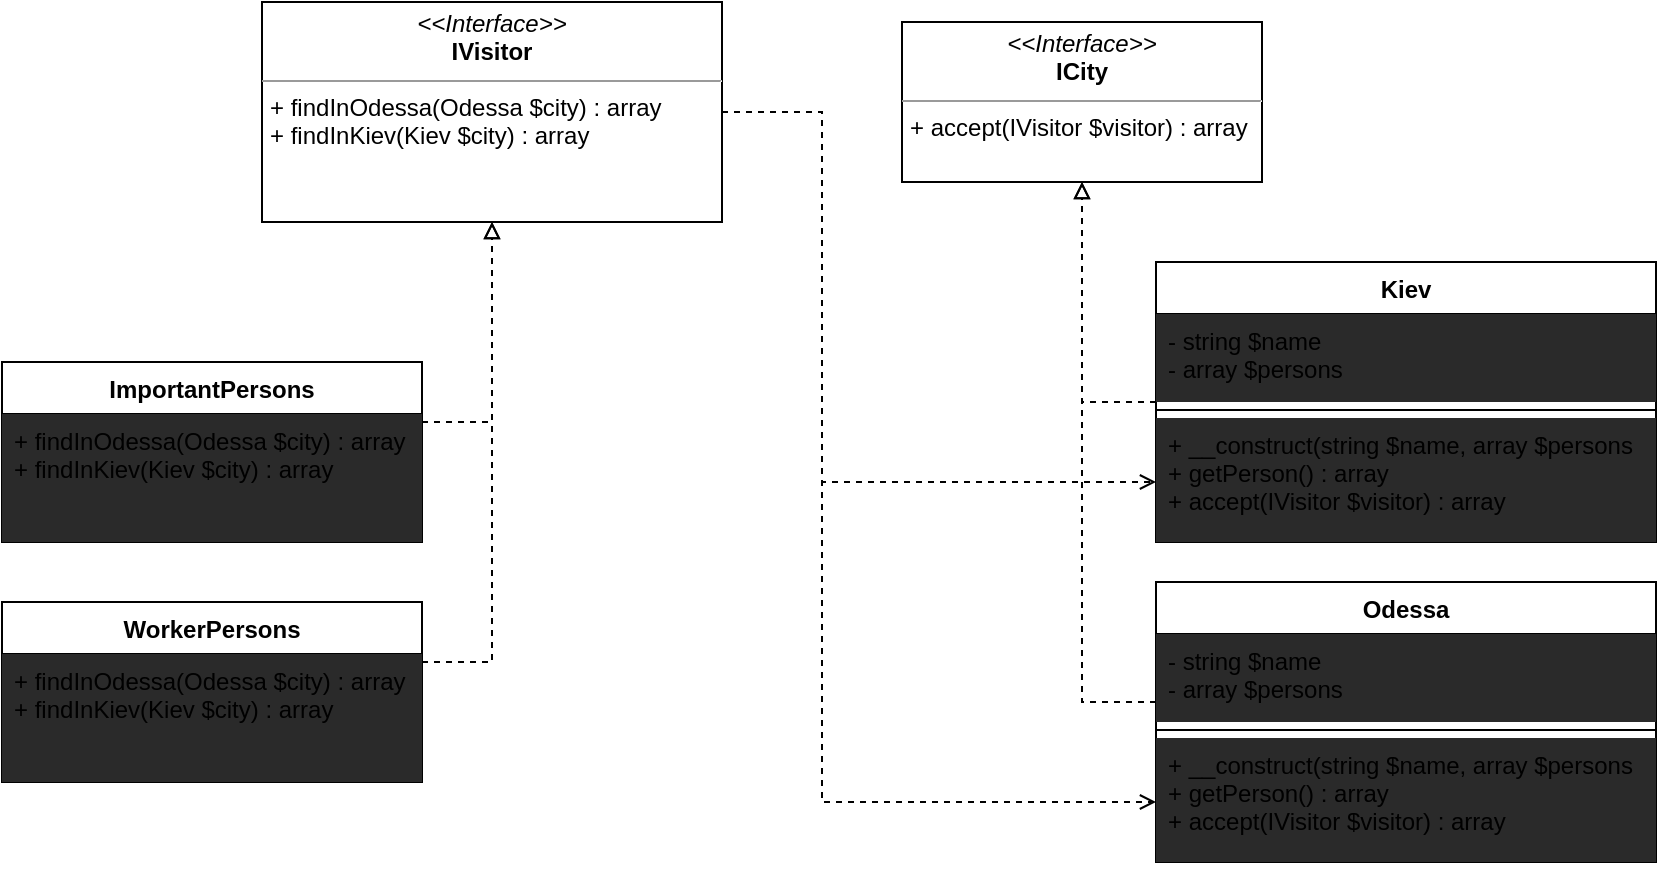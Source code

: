 <mxfile version="13.9.9" type="device"><diagram id="cBi2UqQEma0cEteXeqWM" name="Страница 1"><mxGraphModel dx="1024" dy="592" grid="1" gridSize="10" guides="1" tooltips="1" connect="1" arrows="1" fold="1" page="1" pageScale="1" pageWidth="827" pageHeight="1169" math="0" shadow="0"><root><mxCell id="0"/><mxCell id="1" parent="0"/><mxCell id="hdJk1DwzgraJ4nW5Sgu4-1" value="&lt;p style=&quot;margin: 0px ; margin-top: 4px ; text-align: center&quot;&gt;&lt;i&gt;&amp;lt;&amp;lt;Interface&amp;gt;&amp;gt;&lt;/i&gt;&lt;br&gt;&lt;b&gt;ICity&lt;/b&gt;&lt;/p&gt;&lt;hr size=&quot;1&quot;&gt;&lt;p style=&quot;margin: 0px ; margin-left: 4px&quot;&gt;+ accept(IVisitor $visitor) : array&lt;/p&gt;" style="verticalAlign=top;align=left;overflow=fill;fontSize=12;fontFamily=Helvetica;html=1;" parent="1" vertex="1"><mxGeometry x="450" y="80" width="180" height="80" as="geometry"/></mxCell><mxCell id="hdJk1DwzgraJ4nW5Sgu4-22" style="edgeStyle=orthogonalEdgeStyle;rounded=0;orthogonalLoop=1;jettySize=auto;html=1;dashed=1;endArrow=open;endFill=0;exitX=1;exitY=0.5;exitDx=0;exitDy=0;" parent="1" source="hdJk1DwzgraJ4nW5Sgu4-2" target="hdJk1DwzgraJ4nW5Sgu4-7" edge="1"><mxGeometry relative="1" as="geometry"><Array as="points"><mxPoint x="410" y="125"/><mxPoint x="410" y="310"/></Array></mxGeometry></mxCell><mxCell id="hdJk1DwzgraJ4nW5Sgu4-23" style="edgeStyle=orthogonalEdgeStyle;rounded=0;orthogonalLoop=1;jettySize=auto;html=1;dashed=1;endArrow=open;endFill=0;exitX=1;exitY=0.5;exitDx=0;exitDy=0;" parent="1" source="hdJk1DwzgraJ4nW5Sgu4-2" target="hdJk1DwzgraJ4nW5Sgu4-3" edge="1"><mxGeometry relative="1" as="geometry"><Array as="points"><mxPoint x="410" y="125"/><mxPoint x="410" y="470"/></Array></mxGeometry></mxCell><mxCell id="hdJk1DwzgraJ4nW5Sgu4-2" value="&lt;p style=&quot;margin: 0px ; margin-top: 4px ; text-align: center&quot;&gt;&lt;i&gt;&amp;lt;&amp;lt;Interface&amp;gt;&amp;gt;&lt;/i&gt;&lt;br&gt;&lt;b&gt;IVisitor&lt;/b&gt;&lt;/p&gt;&lt;hr size=&quot;1&quot;&gt;&lt;p style=&quot;margin: 0px ; margin-left: 4px&quot;&gt;+ findInOdessa(Odessa $city) : array&lt;/p&gt;&lt;p style=&quot;margin: 0px ; margin-left: 4px&quot;&gt;+ findInKiev(Kiev $city) : array&lt;br&gt;&lt;/p&gt;" style="verticalAlign=top;align=left;overflow=fill;fontSize=12;fontFamily=Helvetica;html=1;" parent="1" vertex="1"><mxGeometry x="130" y="70" width="230" height="110" as="geometry"/></mxCell><mxCell id="hdJk1DwzgraJ4nW5Sgu4-18" style="edgeStyle=orthogonalEdgeStyle;rounded=0;orthogonalLoop=1;jettySize=auto;html=1;dashed=1;endArrow=block;endFill=0;" parent="1" source="hdJk1DwzgraJ4nW5Sgu4-3" target="hdJk1DwzgraJ4nW5Sgu4-1" edge="1"><mxGeometry relative="1" as="geometry"><Array as="points"><mxPoint x="540" y="420"/></Array></mxGeometry></mxCell><mxCell id="hdJk1DwzgraJ4nW5Sgu4-3" value="Odessa" style="swimlane;fontStyle=1;align=center;verticalAlign=top;childLayout=stackLayout;horizontal=1;startSize=26;horizontalStack=0;resizeParent=1;resizeParentMax=0;resizeLast=0;collapsible=1;marginBottom=0;" parent="1" vertex="1"><mxGeometry x="577" y="360" width="250" height="140" as="geometry"/></mxCell><mxCell id="hdJk1DwzgraJ4nW5Sgu4-4" value="- string $name&#10;- array $persons" style="text;strokeColor=none;align=left;verticalAlign=top;spacingLeft=4;spacingRight=4;overflow=hidden;rotatable=0;points=[[0,0.5],[1,0.5]];portConstraint=eastwest;fillColor=#2a2a2a;" parent="hdJk1DwzgraJ4nW5Sgu4-3" vertex="1"><mxGeometry y="26" width="250" height="44" as="geometry"/></mxCell><mxCell id="hdJk1DwzgraJ4nW5Sgu4-5" value="" style="line;strokeWidth=1;fillColor=none;align=left;verticalAlign=middle;spacingTop=-1;spacingLeft=3;spacingRight=3;rotatable=0;labelPosition=right;points=[];portConstraint=eastwest;" parent="hdJk1DwzgraJ4nW5Sgu4-3" vertex="1"><mxGeometry y="70" width="250" height="8" as="geometry"/></mxCell><mxCell id="hdJk1DwzgraJ4nW5Sgu4-6" value="+ __construct(string $name, array $persons&#10;+ getPerson() : array&#10;+ accept(IVisitor $visitor) : array" style="text;strokeColor=none;align=left;verticalAlign=top;spacingLeft=4;spacingRight=4;overflow=hidden;rotatable=0;points=[[0,0.5],[1,0.5]];portConstraint=eastwest;fillColor=#2a2a2a;" parent="hdJk1DwzgraJ4nW5Sgu4-3" vertex="1"><mxGeometry y="78" width="250" height="62" as="geometry"/></mxCell><mxCell id="hdJk1DwzgraJ4nW5Sgu4-19" style="edgeStyle=orthogonalEdgeStyle;rounded=0;orthogonalLoop=1;jettySize=auto;html=1;dashed=1;endArrow=block;endFill=0;entryX=0.5;entryY=1;entryDx=0;entryDy=0;" parent="1" source="hdJk1DwzgraJ4nW5Sgu4-7" target="hdJk1DwzgraJ4nW5Sgu4-1" edge="1"><mxGeometry relative="1" as="geometry"><Array as="points"><mxPoint x="540" y="270"/></Array></mxGeometry></mxCell><mxCell id="hdJk1DwzgraJ4nW5Sgu4-7" value="Kiev" style="swimlane;fontStyle=1;align=center;verticalAlign=top;childLayout=stackLayout;horizontal=1;startSize=26;horizontalStack=0;resizeParent=1;resizeParentMax=0;resizeLast=0;collapsible=1;marginBottom=0;" parent="1" vertex="1"><mxGeometry x="577" y="200" width="250" height="140" as="geometry"/></mxCell><mxCell id="hdJk1DwzgraJ4nW5Sgu4-8" value="- string $name&#10;- array $persons" style="text;strokeColor=none;align=left;verticalAlign=top;spacingLeft=4;spacingRight=4;overflow=hidden;rotatable=0;points=[[0,0.5],[1,0.5]];portConstraint=eastwest;fillColor=#2a2a2a;" parent="hdJk1DwzgraJ4nW5Sgu4-7" vertex="1"><mxGeometry y="26" width="250" height="44" as="geometry"/></mxCell><mxCell id="hdJk1DwzgraJ4nW5Sgu4-9" value="" style="line;strokeWidth=1;fillColor=none;align=left;verticalAlign=middle;spacingTop=-1;spacingLeft=3;spacingRight=3;rotatable=0;labelPosition=right;points=[];portConstraint=eastwest;" parent="hdJk1DwzgraJ4nW5Sgu4-7" vertex="1"><mxGeometry y="70" width="250" height="8" as="geometry"/></mxCell><mxCell id="hdJk1DwzgraJ4nW5Sgu4-10" value="+ __construct(string $name, array $persons&#10;+ getPerson() : array&#10;+ accept(IVisitor $visitor) : array" style="text;strokeColor=none;align=left;verticalAlign=top;spacingLeft=4;spacingRight=4;overflow=hidden;rotatable=0;points=[[0,0.5],[1,0.5]];portConstraint=eastwest;fillColor=#2a2a2a;" parent="hdJk1DwzgraJ4nW5Sgu4-7" vertex="1"><mxGeometry y="78" width="250" height="62" as="geometry"/></mxCell><mxCell id="hdJk1DwzgraJ4nW5Sgu4-21" style="edgeStyle=orthogonalEdgeStyle;rounded=0;orthogonalLoop=1;jettySize=auto;html=1;dashed=1;endArrow=block;endFill=0;" parent="1" source="hdJk1DwzgraJ4nW5Sgu4-12" target="hdJk1DwzgraJ4nW5Sgu4-2" edge="1"><mxGeometry relative="1" as="geometry"><Array as="points"><mxPoint x="245" y="280"/></Array></mxGeometry></mxCell><mxCell id="hdJk1DwzgraJ4nW5Sgu4-12" value="ImportantPersons" style="swimlane;fontStyle=1;align=center;verticalAlign=top;childLayout=stackLayout;horizontal=1;startSize=26;horizontalStack=0;resizeParent=1;resizeParentMax=0;resizeLast=0;collapsible=1;marginBottom=0;" parent="1" vertex="1"><mxGeometry y="250" width="210" height="90" as="geometry"/></mxCell><mxCell id="hdJk1DwzgraJ4nW5Sgu4-15" value="+ findInOdessa(Odessa $city) : array&#10;+ findInKiev(Kiev $city) : array" style="text;strokeColor=none;align=left;verticalAlign=top;spacingLeft=4;spacingRight=4;overflow=hidden;rotatable=0;points=[[0,0.5],[1,0.5]];portConstraint=eastwest;fillColor=#2a2a2a;" parent="hdJk1DwzgraJ4nW5Sgu4-12" vertex="1"><mxGeometry y="26" width="210" height="64" as="geometry"/></mxCell><mxCell id="hdJk1DwzgraJ4nW5Sgu4-20" style="edgeStyle=orthogonalEdgeStyle;rounded=0;orthogonalLoop=1;jettySize=auto;html=1;dashed=1;endArrow=block;endFill=0;" parent="1" source="hdJk1DwzgraJ4nW5Sgu4-16" target="hdJk1DwzgraJ4nW5Sgu4-2" edge="1"><mxGeometry relative="1" as="geometry"><Array as="points"><mxPoint x="245" y="400"/></Array></mxGeometry></mxCell><mxCell id="hdJk1DwzgraJ4nW5Sgu4-16" value="WorkerPersons" style="swimlane;fontStyle=1;align=center;verticalAlign=top;childLayout=stackLayout;horizontal=1;startSize=26;horizontalStack=0;resizeParent=1;resizeParentMax=0;resizeLast=0;collapsible=1;marginBottom=0;" parent="1" vertex="1"><mxGeometry y="370" width="210" height="90" as="geometry"/></mxCell><mxCell id="hdJk1DwzgraJ4nW5Sgu4-17" value="+ findInOdessa(Odessa $city) : array&#10;+ findInKiev(Kiev $city) : array" style="text;strokeColor=none;align=left;verticalAlign=top;spacingLeft=4;spacingRight=4;overflow=hidden;rotatable=0;points=[[0,0.5],[1,0.5]];portConstraint=eastwest;fillColor=#2a2a2a;" parent="hdJk1DwzgraJ4nW5Sgu4-16" vertex="1"><mxGeometry y="26" width="210" height="64" as="geometry"/></mxCell></root></mxGraphModel></diagram></mxfile>
